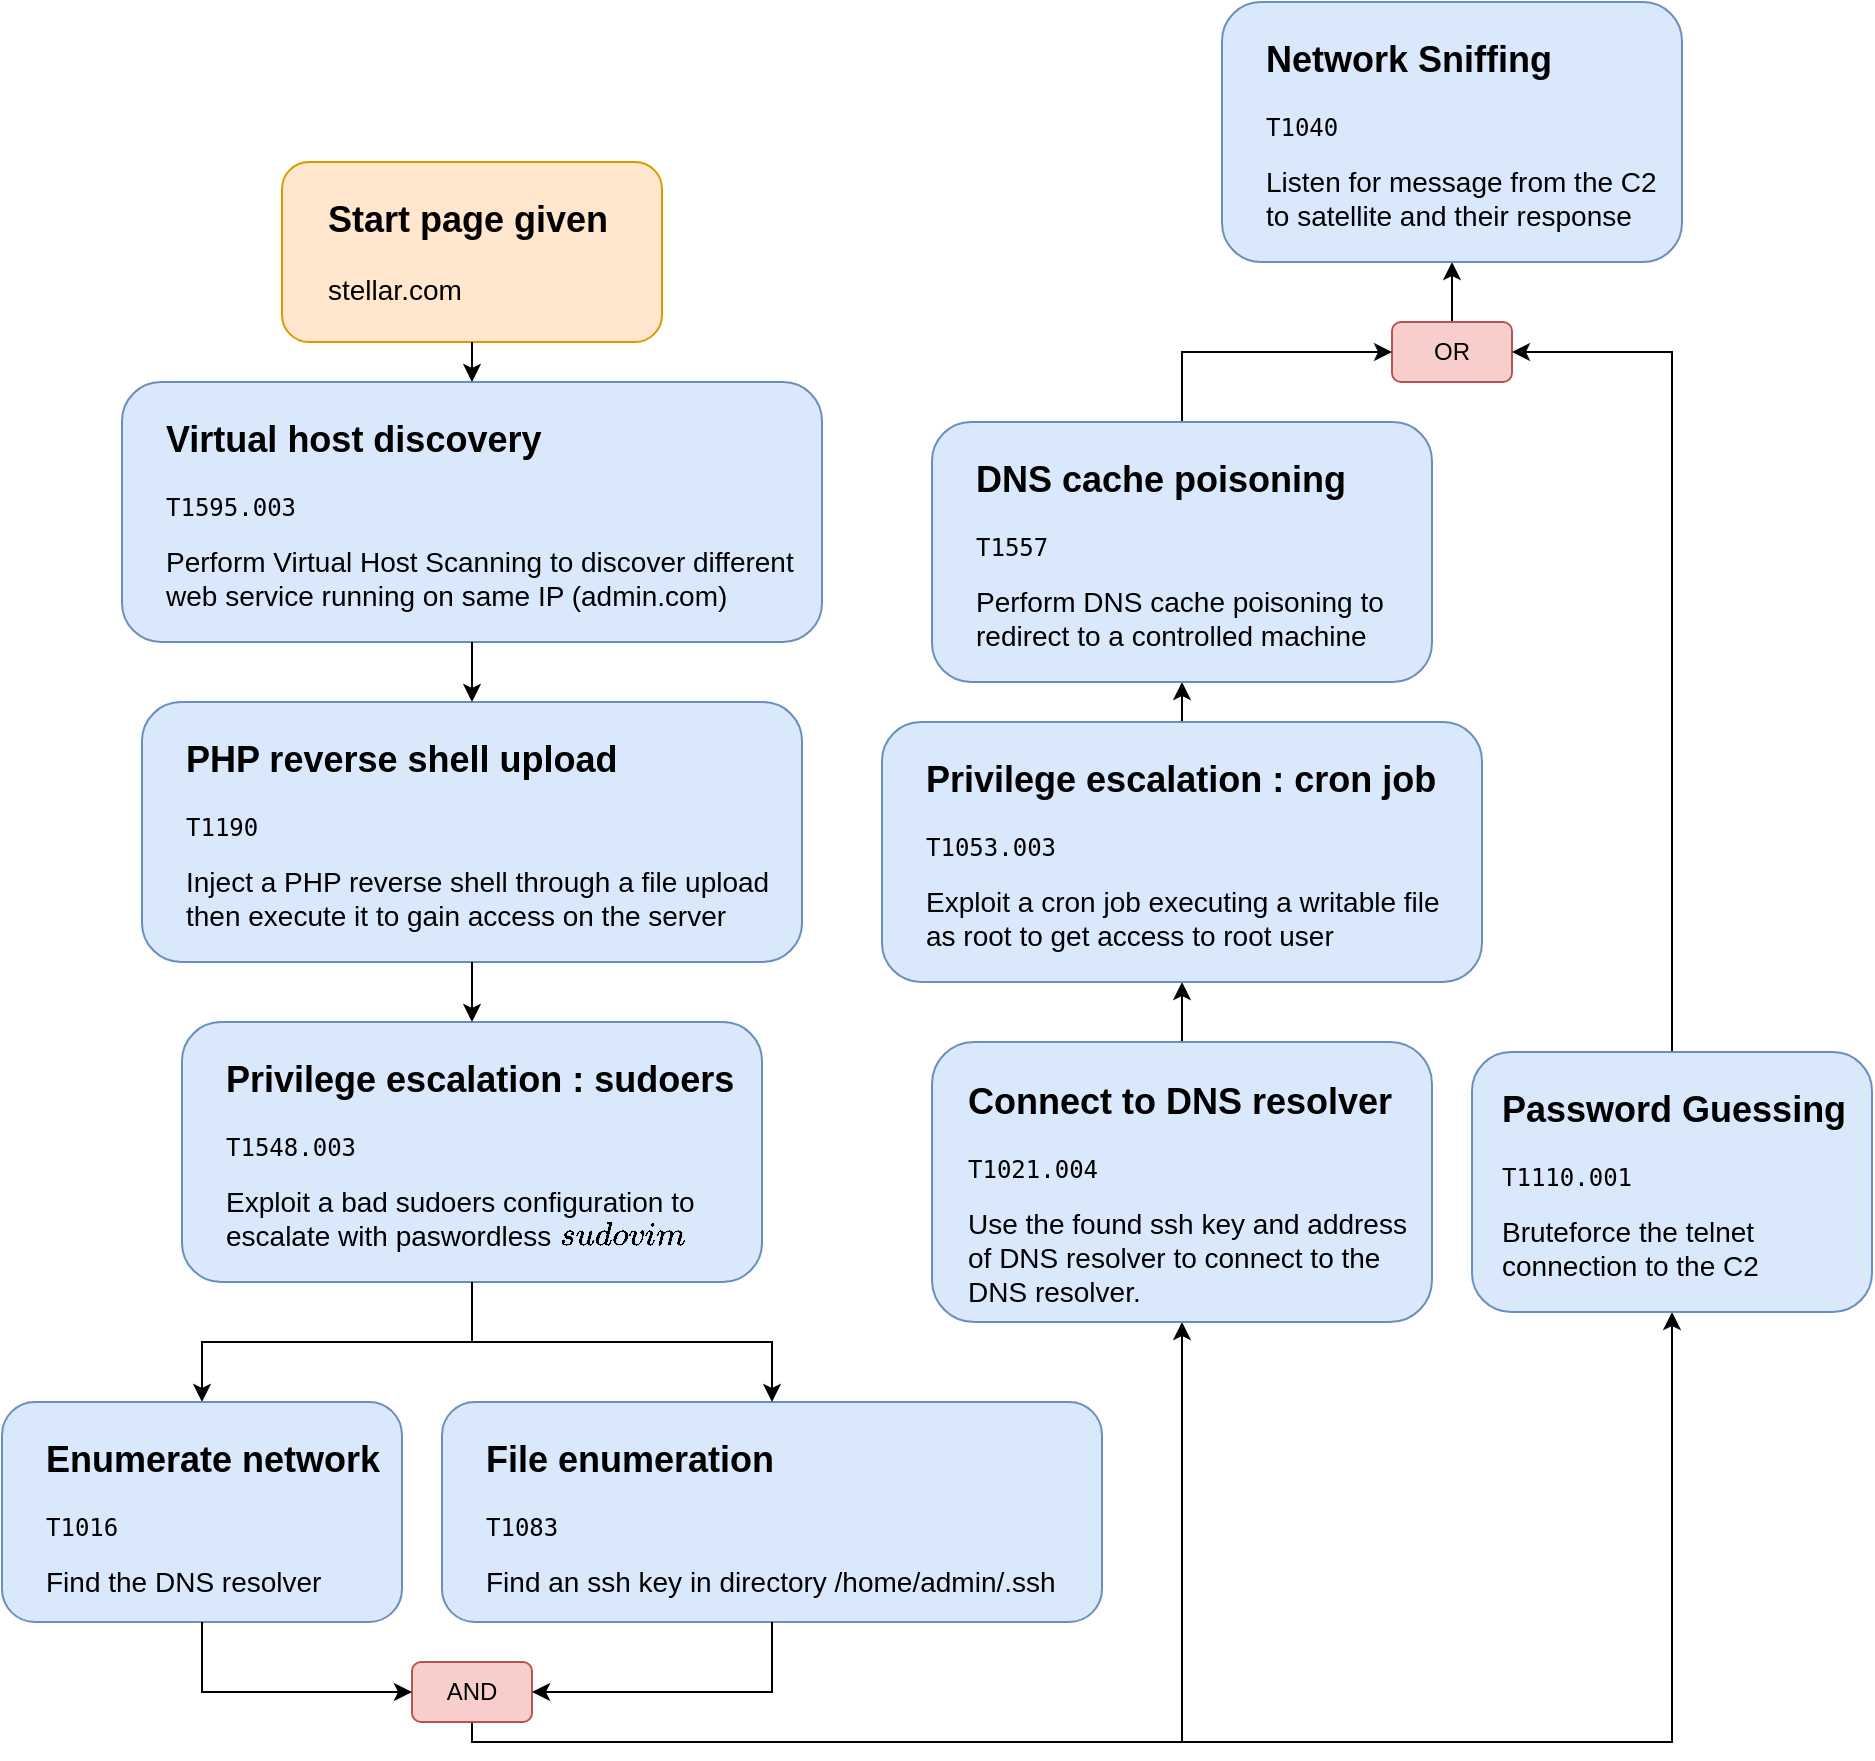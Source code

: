 <mxfile version="27.0.9">
  <diagram name="Page-1" id="YrxbDLgfzF-psmu8SgCK">
    <mxGraphModel dx="2992" dy="1308" grid="1" gridSize="10" guides="1" tooltips="1" connect="1" arrows="1" fold="1" page="1" pageScale="1" pageWidth="850" pageHeight="1100" math="0" shadow="0">
      <root>
        <mxCell id="0" />
        <mxCell id="1" parent="0" />
        <mxCell id="J61WwOFVry5b_o8zG8ve-70" style="edgeStyle=orthogonalEdgeStyle;rounded=0;orthogonalLoop=1;jettySize=auto;html=1;entryX=0.5;entryY=1;entryDx=0;entryDy=0;" parent="1" source="J61WwOFVry5b_o8zG8ve-36" target="J61WwOFVry5b_o8zG8ve-22" edge="1">
          <mxGeometry relative="1" as="geometry">
            <Array as="points">
              <mxPoint x="-705" y="1060" />
              <mxPoint x="-350" y="1060" />
            </Array>
          </mxGeometry>
        </mxCell>
        <mxCell id="J61WwOFVry5b_o8zG8ve-71" style="edgeStyle=orthogonalEdgeStyle;rounded=0;orthogonalLoop=1;jettySize=auto;html=1;exitX=0.5;exitY=1;exitDx=0;exitDy=0;entryX=0.5;entryY=1;entryDx=0;entryDy=0;" parent="1" source="J61WwOFVry5b_o8zG8ve-36" target="J61WwOFVry5b_o8zG8ve-25" edge="1">
          <mxGeometry relative="1" as="geometry">
            <Array as="points">
              <mxPoint x="-705" y="1060" />
              <mxPoint x="-105" y="1060" />
            </Array>
          </mxGeometry>
        </mxCell>
        <mxCell id="J61WwOFVry5b_o8zG8ve-77" style="edgeStyle=orthogonalEdgeStyle;rounded=0;orthogonalLoop=1;jettySize=auto;html=1;exitX=0.5;exitY=0;exitDx=0;exitDy=0;entryX=0.5;entryY=1;entryDx=0;entryDy=0;" parent="1" source="J61WwOFVry5b_o8zG8ve-37" target="J61WwOFVry5b_o8zG8ve-34" edge="1">
          <mxGeometry relative="1" as="geometry" />
        </mxCell>
        <mxCell id="J61WwOFVry5b_o8zG8ve-37" value="OR" style="rounded=1;whiteSpace=wrap;html=1;fillColor=#f8cecc;strokeColor=#b85450;container=0;" parent="1" vertex="1">
          <mxGeometry x="-245" y="350" width="60" height="30" as="geometry" />
        </mxCell>
        <mxCell id="J61WwOFVry5b_o8zG8ve-69" style="edgeStyle=orthogonalEdgeStyle;rounded=0;orthogonalLoop=1;jettySize=auto;html=1;entryX=0.5;entryY=1;entryDx=0;entryDy=0;" parent="1" source="J61WwOFVry5b_o8zG8ve-22" target="J61WwOFVry5b_o8zG8ve-28" edge="1">
          <mxGeometry relative="1" as="geometry" />
        </mxCell>
        <mxCell id="J61WwOFVry5b_o8zG8ve-67" style="edgeStyle=orthogonalEdgeStyle;rounded=0;orthogonalLoop=1;jettySize=auto;html=1;exitX=0.5;exitY=0;exitDx=0;exitDy=0;entryX=1;entryY=0.5;entryDx=0;entryDy=0;" parent="1" source="J61WwOFVry5b_o8zG8ve-25" target="J61WwOFVry5b_o8zG8ve-37" edge="1">
          <mxGeometry relative="1" as="geometry" />
        </mxCell>
        <mxCell id="J61WwOFVry5b_o8zG8ve-68" style="edgeStyle=orthogonalEdgeStyle;rounded=0;orthogonalLoop=1;jettySize=auto;html=1;exitX=0.5;exitY=0;exitDx=0;exitDy=0;entryX=0.5;entryY=1;entryDx=0;entryDy=0;" parent="1" source="J61WwOFVry5b_o8zG8ve-28" target="J61WwOFVry5b_o8zG8ve-31" edge="1">
          <mxGeometry relative="1" as="geometry" />
        </mxCell>
        <mxCell id="J61WwOFVry5b_o8zG8ve-66" style="edgeStyle=orthogonalEdgeStyle;rounded=0;orthogonalLoop=1;jettySize=auto;html=1;exitX=0.5;exitY=0;exitDx=0;exitDy=0;entryX=0;entryY=0.5;entryDx=0;entryDy=0;" parent="1" source="J61WwOFVry5b_o8zG8ve-31" target="J61WwOFVry5b_o8zG8ve-37" edge="1">
          <mxGeometry relative="1" as="geometry" />
        </mxCell>
        <mxCell id="J61WwOFVry5b_o8zG8ve-72" value="" style="group" parent="1" vertex="1" connectable="0">
          <mxGeometry x="-205" y="715" width="200" height="130" as="geometry" />
        </mxCell>
        <mxCell id="J61WwOFVry5b_o8zG8ve-25" value="" style="rounded=1;whiteSpace=wrap;html=1;fillColor=#dae8fc;strokeColor=#6c8ebf;container=0;" parent="J61WwOFVry5b_o8zG8ve-72" vertex="1">
          <mxGeometry width="200" height="130" as="geometry" />
        </mxCell>
        <mxCell id="J61WwOFVry5b_o8zG8ve-26" value="&lt;div&gt;&lt;h2 style=&quot;margin-top: 0px;&quot;&gt;Password Guessing&amp;nbsp;&lt;/h2&gt;&lt;pre style=&quot;margin-top: 0px;&quot;&gt;T1110.001&lt;/pre&gt;&lt;p&gt;&lt;font style=&quot;font-size: 14px;&quot;&gt;Bruteforce the telnet connection to the C2&lt;/font&gt;&lt;/p&gt;&lt;/div&gt;" style="text;html=1;whiteSpace=wrap;overflow=hidden;rounded=0;container=0;" parent="J61WwOFVry5b_o8zG8ve-72" vertex="1">
          <mxGeometry x="13.127" y="12.27" width="180.209" height="107.73" as="geometry" />
        </mxCell>
        <mxCell id="J61WwOFVry5b_o8zG8ve-73" value="" style="group" parent="1" vertex="1" connectable="0">
          <mxGeometry x="-475" y="710" width="250" height="140" as="geometry" />
        </mxCell>
        <mxCell id="J61WwOFVry5b_o8zG8ve-22" value="" style="rounded=1;whiteSpace=wrap;html=1;fillColor=#dae8fc;strokeColor=#6c8ebf;container=0;" parent="J61WwOFVry5b_o8zG8ve-73" vertex="1">
          <mxGeometry width="250.0" height="140" as="geometry" />
        </mxCell>
        <mxCell id="J61WwOFVry5b_o8zG8ve-23" value="&lt;div&gt;&lt;h2 style=&quot;margin-top: 0px;&quot;&gt;Connect to DNS resolver&amp;nbsp;&lt;/h2&gt;&lt;pre style=&quot;margin-top: 0px;&quot;&gt;T1021.004&lt;/pre&gt;&lt;p&gt;&lt;font style=&quot;font-size: 14px;&quot;&gt;Use the found ssh key and address of DNS resolver to connect to the DNS resolver.&amp;nbsp;&lt;/font&gt;&lt;/p&gt;&lt;/div&gt;" style="text;html=1;whiteSpace=wrap;overflow=hidden;rounded=0;container=0;" parent="J61WwOFVry5b_o8zG8ve-73" vertex="1">
          <mxGeometry x="15.879" y="13.214" width="226.056" height="116.017" as="geometry" />
        </mxCell>
        <mxCell id="J61WwOFVry5b_o8zG8ve-74" value="" style="group" parent="1" vertex="1" connectable="0">
          <mxGeometry x="-500" y="550" width="300" height="130" as="geometry" />
        </mxCell>
        <mxCell id="J61WwOFVry5b_o8zG8ve-28" value="" style="rounded=1;whiteSpace=wrap;html=1;fillColor=#dae8fc;strokeColor=#6c8ebf;container=0;" parent="J61WwOFVry5b_o8zG8ve-74" vertex="1">
          <mxGeometry width="300" height="130" as="geometry" />
        </mxCell>
        <mxCell id="J61WwOFVry5b_o8zG8ve-29" value="&lt;div&gt;&lt;h2 style=&quot;margin-top: 0px;&quot;&gt;Privilege escalation : cron job&amp;nbsp;&lt;/h2&gt;&lt;pre style=&quot;margin-top: 0px;&quot;&gt;T1053.003&lt;/pre&gt;&lt;p&gt;&lt;font style=&quot;font-size: 14px;&quot;&gt;Exploit a cron job executing a writable file as root to get access to root user&lt;/font&gt;&lt;/p&gt;&lt;/div&gt;" style="text;html=1;whiteSpace=wrap;overflow=hidden;rounded=0;container=0;" parent="J61WwOFVry5b_o8zG8ve-74" vertex="1">
          <mxGeometry x="19.69" y="12.27" width="270.31" height="107.73" as="geometry" />
        </mxCell>
        <mxCell id="J61WwOFVry5b_o8zG8ve-76" value="" style="group" parent="1" vertex="1" connectable="0">
          <mxGeometry x="-330" y="190" width="230" height="130" as="geometry" />
        </mxCell>
        <mxCell id="J61WwOFVry5b_o8zG8ve-34" value="" style="rounded=1;whiteSpace=wrap;html=1;fillColor=#dae8fc;strokeColor=#6c8ebf;container=0;" parent="J61WwOFVry5b_o8zG8ve-76" vertex="1">
          <mxGeometry width="230" height="130" as="geometry" />
        </mxCell>
        <mxCell id="J61WwOFVry5b_o8zG8ve-35" value="&lt;div&gt;&lt;h2 style=&quot;margin-top: 0px;&quot;&gt;Network Sniffing&amp;nbsp;&lt;/h2&gt;&lt;pre style=&quot;margin-top: 0px;&quot;&gt;T1040&lt;/pre&gt;&lt;p&gt;&lt;font style=&quot;font-size: 14px;&quot;&gt;Listen for message from the C2 to satellite and their response&lt;/font&gt;&lt;/p&gt;&lt;/div&gt;" style="text;html=1;whiteSpace=wrap;overflow=hidden;rounded=0;container=0;" parent="J61WwOFVry5b_o8zG8ve-76" vertex="1">
          <mxGeometry x="19.69" y="12.27" width="200.31" height="107.73" as="geometry" />
        </mxCell>
        <mxCell id="J61WwOFVry5b_o8zG8ve-45" value="" style="group" parent="1" vertex="1" connectable="0">
          <mxGeometry x="-800" y="270" width="190" height="90" as="geometry" />
        </mxCell>
        <mxCell id="J61WwOFVry5b_o8zG8ve-39" value="" style="rounded=1;whiteSpace=wrap;html=1;fillColor=#ffe6cc;strokeColor=#d79b00;container=0;" parent="J61WwOFVry5b_o8zG8ve-45" vertex="1">
          <mxGeometry width="190" height="90" as="geometry" />
        </mxCell>
        <mxCell id="J61WwOFVry5b_o8zG8ve-40" value="&lt;h2 style=&quot;margin-top: 0px;&quot;&gt;Start page given&amp;nbsp;&lt;/h2&gt;&lt;pre style=&quot;margin-top: 0px;&quot;&gt;&lt;font face=&quot;Helvetica&quot;&gt;&lt;span style=&quot;font-size: 14px; white-space: normal;&quot;&gt;stellar.com&lt;/span&gt;&lt;/font&gt;&lt;/pre&gt;" style="text;html=1;whiteSpace=wrap;overflow=hidden;rounded=0;container=0;" parent="J61WwOFVry5b_o8zG8ve-45" vertex="1">
          <mxGeometry x="20.784" y="12.27" width="158.661" height="67.73" as="geometry" />
        </mxCell>
        <mxCell id="HsDXTUQ0vsYf_EzKmLE--1" style="edgeStyle=orthogonalEdgeStyle;rounded=0;orthogonalLoop=1;jettySize=auto;html=1;entryX=0.5;entryY=0;entryDx=0;entryDy=0;" edge="1" parent="1" source="J61WwOFVry5b_o8zG8ve-39" target="J61WwOFVry5b_o8zG8ve-7">
          <mxGeometry relative="1" as="geometry" />
        </mxCell>
        <mxCell id="J61WwOFVry5b_o8zG8ve-31" value="" style="rounded=1;whiteSpace=wrap;html=1;fillColor=#dae8fc;strokeColor=#6c8ebf;container=0;" parent="1" vertex="1">
          <mxGeometry x="-475" y="400" width="250" height="130" as="geometry" />
        </mxCell>
        <mxCell id="J61WwOFVry5b_o8zG8ve-32" value="&lt;div&gt;&lt;h2 style=&quot;margin-top: 0px;&quot;&gt;DNS cache poisoning&amp;nbsp;&lt;/h2&gt;&lt;pre style=&quot;margin-top: 0px;&quot;&gt;T1557&lt;/pre&gt;&lt;p&gt;&lt;font style=&quot;font-size: 14px;&quot;&gt;Perform DNS cache poisoning to redirect to a controlled machine&lt;/font&gt;&lt;/p&gt;&lt;/div&gt;" style="text;html=1;whiteSpace=wrap;overflow=hidden;rounded=0;container=0;" parent="1" vertex="1">
          <mxGeometry x="-455.31" y="412.27" width="210.31" height="107.73" as="geometry" />
        </mxCell>
        <mxCell id="J61WwOFVry5b_o8zG8ve-36" value="AND" style="rounded=1;whiteSpace=wrap;html=1;fillColor=#f8cecc;strokeColor=#b85450;container=0;" parent="1" vertex="1">
          <mxGeometry x="-735" y="1020" width="60" height="30" as="geometry" />
        </mxCell>
        <mxCell id="J61WwOFVry5b_o8zG8ve-51" value="" style="group" parent="1" vertex="1" connectable="0">
          <mxGeometry x="-880" y="380" width="350" height="130" as="geometry" />
        </mxCell>
        <mxCell id="J61WwOFVry5b_o8zG8ve-7" value="" style="rounded=1;whiteSpace=wrap;html=1;fillColor=#dae8fc;strokeColor=#6c8ebf;container=0;" parent="J61WwOFVry5b_o8zG8ve-51" vertex="1">
          <mxGeometry width="350" height="130" as="geometry" />
        </mxCell>
        <mxCell id="J61WwOFVry5b_o8zG8ve-8" value="&lt;div&gt;&lt;h2 style=&quot;margin-top: 0px;&quot;&gt;Virtual host discovery&amp;nbsp;&lt;/h2&gt;&lt;pre style=&quot;margin-top: 0px;&quot;&gt;T1595.003&lt;/pre&gt;&lt;p&gt;&lt;font style=&quot;font-size: 14px;&quot;&gt;Perform Virtual Host Scanning to discover different web service running on same IP (admin.com)&lt;/font&gt;&lt;/p&gt;&lt;/div&gt;" style="text;html=1;whiteSpace=wrap;overflow=hidden;rounded=0;container=0;" parent="J61WwOFVry5b_o8zG8ve-51" vertex="1">
          <mxGeometry x="19.69" y="12.27" width="320.31" height="107.73" as="geometry" />
        </mxCell>
        <mxCell id="J61WwOFVry5b_o8zG8ve-53" value="" style="group" parent="1" vertex="1" connectable="0">
          <mxGeometry x="-720" y="890" width="330" height="110" as="geometry" />
        </mxCell>
        <mxCell id="J61WwOFVry5b_o8zG8ve-19" value="" style="rounded=1;whiteSpace=wrap;html=1;fillColor=#dae8fc;strokeColor=#6c8ebf;container=0;" parent="J61WwOFVry5b_o8zG8ve-53" vertex="1">
          <mxGeometry width="330" height="110" as="geometry" />
        </mxCell>
        <mxCell id="J61WwOFVry5b_o8zG8ve-20" value="&lt;div&gt;&lt;h2 style=&quot;margin-top: 0px;&quot;&gt;File enumeration&amp;nbsp;&lt;/h2&gt;&lt;pre style=&quot;margin-top: 0px;&quot;&gt;T1083&lt;/pre&gt;&lt;p&gt;&lt;font style=&quot;font-size: 14px;&quot;&gt;Find an ssh key in directory /home/admin/.ssh&lt;/font&gt;&lt;/p&gt;&lt;/div&gt;" style="text;html=1;whiteSpace=wrap;overflow=hidden;rounded=0;container=0;" parent="J61WwOFVry5b_o8zG8ve-53" vertex="1">
          <mxGeometry x="19.69" y="12.27" width="300.31" height="97.73" as="geometry" />
        </mxCell>
        <mxCell id="J61WwOFVry5b_o8zG8ve-54" value="" style="group" parent="1" vertex="1" connectable="0">
          <mxGeometry x="-850" y="700" width="290" height="130" as="geometry" />
        </mxCell>
        <mxCell id="J61WwOFVry5b_o8zG8ve-13" value="" style="rounded=1;whiteSpace=wrap;html=1;fillColor=#dae8fc;strokeColor=#6c8ebf;container=0;" parent="J61WwOFVry5b_o8zG8ve-54" vertex="1">
          <mxGeometry width="290" height="130" as="geometry" />
        </mxCell>
        <mxCell id="J61WwOFVry5b_o8zG8ve-14" value="&lt;div&gt;&lt;h2 style=&quot;margin-top: 0px;&quot;&gt;Privilege escalation : sudoers&amp;nbsp;&lt;/h2&gt;&lt;pre style=&quot;margin-top: 0px;&quot;&gt;T1548.003&lt;/pre&gt;&lt;p&gt;&lt;font style=&quot;font-size: 14px;&quot;&gt;Exploit a bad sudoers configuration to escalate with paswordless `sudo vim`&lt;/font&gt;&lt;/p&gt;&lt;/div&gt;" style="text;html=1;whiteSpace=wrap;overflow=hidden;rounded=0;container=0;" parent="J61WwOFVry5b_o8zG8ve-54" vertex="1">
          <mxGeometry x="19.69" y="12.27" width="270.31" height="107.73" as="geometry" />
        </mxCell>
        <mxCell id="J61WwOFVry5b_o8zG8ve-55" value="" style="group" parent="1" vertex="1" connectable="0">
          <mxGeometry x="-870" y="540" width="330" height="130" as="geometry" />
        </mxCell>
        <mxCell id="J61WwOFVry5b_o8zG8ve-10" value="" style="rounded=1;whiteSpace=wrap;html=1;fillColor=#dae8fc;strokeColor=#6c8ebf;container=0;" parent="J61WwOFVry5b_o8zG8ve-55" vertex="1">
          <mxGeometry width="330" height="130" as="geometry" />
        </mxCell>
        <mxCell id="J61WwOFVry5b_o8zG8ve-11" value="&lt;div&gt;&lt;h2 style=&quot;margin-top: 0px;&quot;&gt;PHP reverse shell upload&amp;nbsp;&lt;/h2&gt;&lt;pre style=&quot;margin-top: 0px;&quot;&gt;T1190&lt;/pre&gt;&lt;p&gt;&lt;font style=&quot;font-size: 14px;&quot;&gt;Inject a PHP reverse shell through a file upload then execute it to gain access on the server&lt;/font&gt;&lt;/p&gt;&lt;/div&gt;" style="text;html=1;whiteSpace=wrap;overflow=hidden;rounded=0;container=0;" parent="J61WwOFVry5b_o8zG8ve-55" vertex="1">
          <mxGeometry x="19.69" y="12.27" width="300.31" height="107.73" as="geometry" />
        </mxCell>
        <mxCell id="J61WwOFVry5b_o8zG8ve-57" style="edgeStyle=orthogonalEdgeStyle;rounded=0;orthogonalLoop=1;jettySize=auto;html=1;entryX=0.5;entryY=0;entryDx=0;entryDy=0;" parent="1" source="J61WwOFVry5b_o8zG8ve-7" target="J61WwOFVry5b_o8zG8ve-10" edge="1">
          <mxGeometry relative="1" as="geometry" />
        </mxCell>
        <mxCell id="J61WwOFVry5b_o8zG8ve-58" style="edgeStyle=orthogonalEdgeStyle;rounded=0;orthogonalLoop=1;jettySize=auto;html=1;entryX=0.5;entryY=0;entryDx=0;entryDy=0;" parent="1" source="J61WwOFVry5b_o8zG8ve-10" target="J61WwOFVry5b_o8zG8ve-13" edge="1">
          <mxGeometry relative="1" as="geometry" />
        </mxCell>
        <mxCell id="J61WwOFVry5b_o8zG8ve-59" style="edgeStyle=orthogonalEdgeStyle;rounded=0;orthogonalLoop=1;jettySize=auto;html=1;entryX=0.5;entryY=0;entryDx=0;entryDy=0;" parent="1" source="J61WwOFVry5b_o8zG8ve-13" target="J61WwOFVry5b_o8zG8ve-16" edge="1">
          <mxGeometry relative="1" as="geometry" />
        </mxCell>
        <mxCell id="J61WwOFVry5b_o8zG8ve-60" value="" style="group" parent="1" vertex="1" connectable="0">
          <mxGeometry x="-940" y="890" width="200" height="110" as="geometry" />
        </mxCell>
        <mxCell id="J61WwOFVry5b_o8zG8ve-16" value="" style="rounded=1;whiteSpace=wrap;html=1;fillColor=#dae8fc;strokeColor=#6c8ebf;container=0;" parent="J61WwOFVry5b_o8zG8ve-60" vertex="1">
          <mxGeometry width="200" height="110" as="geometry" />
        </mxCell>
        <mxCell id="J61WwOFVry5b_o8zG8ve-17" value="&lt;div&gt;&lt;h2 style=&quot;margin-top: 0px;&quot;&gt;Enumerate network&amp;nbsp;&lt;/h2&gt;&lt;pre style=&quot;margin-top: 0px;&quot;&gt;T1016&lt;/pre&gt;&lt;p&gt;&lt;font style=&quot;font-size: 14px;&quot;&gt;Find the DNS resolver&lt;/font&gt;&lt;/p&gt;&lt;/div&gt;" style="text;html=1;whiteSpace=wrap;overflow=hidden;rounded=0;container=0;" parent="J61WwOFVry5b_o8zG8ve-60" vertex="1">
          <mxGeometry x="19.69" y="12.27" width="175.31" height="87.73" as="geometry" />
        </mxCell>
        <mxCell id="J61WwOFVry5b_o8zG8ve-62" style="edgeStyle=orthogonalEdgeStyle;rounded=0;orthogonalLoop=1;jettySize=auto;html=1;entryX=0.5;entryY=0;entryDx=0;entryDy=0;" parent="1" source="J61WwOFVry5b_o8zG8ve-13" target="J61WwOFVry5b_o8zG8ve-19" edge="1">
          <mxGeometry relative="1" as="geometry" />
        </mxCell>
        <mxCell id="J61WwOFVry5b_o8zG8ve-63" style="edgeStyle=orthogonalEdgeStyle;rounded=0;orthogonalLoop=1;jettySize=auto;html=1;entryX=0;entryY=0.5;entryDx=0;entryDy=0;exitX=0.5;exitY=1;exitDx=0;exitDy=0;" parent="1" source="J61WwOFVry5b_o8zG8ve-16" target="J61WwOFVry5b_o8zG8ve-36" edge="1">
          <mxGeometry relative="1" as="geometry">
            <Array as="points">
              <mxPoint x="-840" y="1035" />
            </Array>
          </mxGeometry>
        </mxCell>
        <mxCell id="J61WwOFVry5b_o8zG8ve-65" style="edgeStyle=orthogonalEdgeStyle;rounded=0;orthogonalLoop=1;jettySize=auto;html=1;entryX=1;entryY=0.5;entryDx=0;entryDy=0;" parent="1" source="J61WwOFVry5b_o8zG8ve-19" target="J61WwOFVry5b_o8zG8ve-36" edge="1">
          <mxGeometry relative="1" as="geometry" />
        </mxCell>
      </root>
    </mxGraphModel>
  </diagram>
</mxfile>
